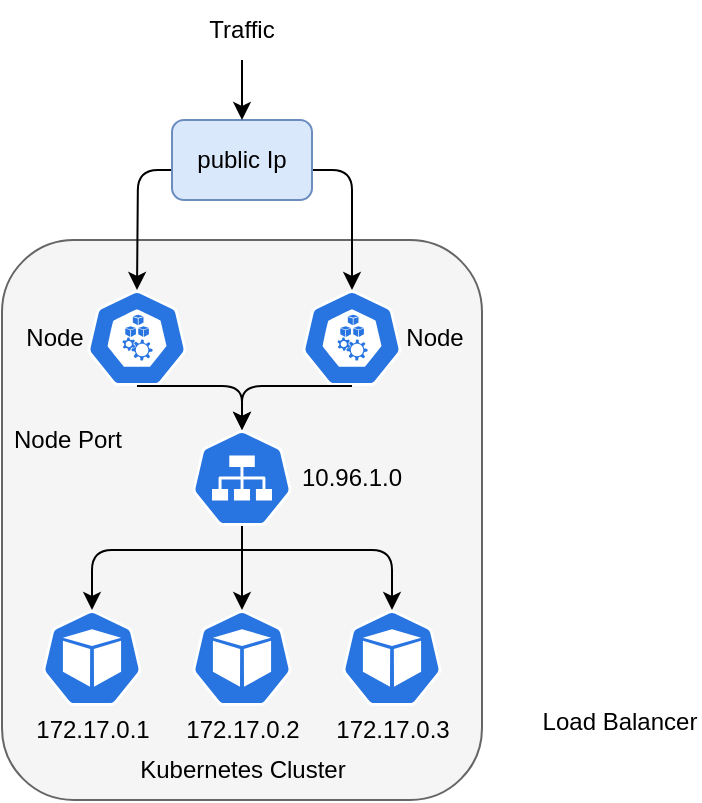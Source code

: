 <mxfile>
    <diagram name="Services Load Balancer" id="q7yZ7UR-TMDDJ67ws1jL">
        <mxGraphModel dx="1338" dy="790" grid="1" gridSize="10" guides="1" tooltips="1" connect="1" arrows="1" fold="1" page="1" pageScale="1" pageWidth="850" pageHeight="1100" math="0" shadow="0">
            <root>
                <mxCell id="U0UwoIgXTgrsF6ALoeq0-0"/>
                <mxCell id="U0UwoIgXTgrsF6ALoeq0-1" parent="U0UwoIgXTgrsF6ALoeq0-0"/>
                <mxCell id="U0UwoIgXTgrsF6ALoeq0-69" value="Load Balancer" style="text;html=1;strokeColor=none;fillColor=none;align=center;verticalAlign=middle;whiteSpace=wrap;rounded=0;" parent="U0UwoIgXTgrsF6ALoeq0-1" vertex="1">
                    <mxGeometry x="430" y="396" width="80" height="30" as="geometry"/>
                </mxCell>
                <mxCell id="U0UwoIgXTgrsF6ALoeq0-70" value="" style="rounded=1;whiteSpace=wrap;html=1;fillColor=#f5f5f5;fontColor=#333333;strokeColor=#666666;" parent="U0UwoIgXTgrsF6ALoeq0-1" vertex="1">
                    <mxGeometry x="161" y="170" width="240" height="280" as="geometry"/>
                </mxCell>
                <mxCell id="U0UwoIgXTgrsF6ALoeq0-71" value="" style="sketch=0;html=1;dashed=0;whitespace=wrap;fillColor=#2875E2;strokeColor=#ffffff;points=[[0.005,0.63,0],[0.1,0.2,0],[0.9,0.2,0],[0.5,0,0],[0.995,0.63,0],[0.72,0.99,0],[0.5,1,0],[0.28,0.99,0]];shape=mxgraph.kubernetes.icon;prIcon=svc" parent="U0UwoIgXTgrsF6ALoeq0-1" vertex="1">
                    <mxGeometry x="256" y="265" width="50" height="48" as="geometry"/>
                </mxCell>
                <mxCell id="U0UwoIgXTgrsF6ALoeq0-72" value="" style="sketch=0;html=1;dashed=0;whitespace=wrap;fillColor=#2875E2;strokeColor=#ffffff;points=[[0.005,0.63,0],[0.1,0.2,0],[0.9,0.2,0],[0.5,0,0],[0.995,0.63,0],[0.72,0.99,0],[0.5,1,0],[0.28,0.99,0]];shape=mxgraph.kubernetes.icon;prIcon=pod" parent="U0UwoIgXTgrsF6ALoeq0-1" vertex="1">
                    <mxGeometry x="181" y="355" width="50" height="48" as="geometry"/>
                </mxCell>
                <mxCell id="U0UwoIgXTgrsF6ALoeq0-73" value="" style="sketch=0;html=1;dashed=0;whitespace=wrap;fillColor=#2875E2;strokeColor=#ffffff;points=[[0.005,0.63,0],[0.1,0.2,0],[0.9,0.2,0],[0.5,0,0],[0.995,0.63,0],[0.72,0.99,0],[0.5,1,0],[0.28,0.99,0]];shape=mxgraph.kubernetes.icon;prIcon=pod" parent="U0UwoIgXTgrsF6ALoeq0-1" vertex="1">
                    <mxGeometry x="256" y="355" width="50" height="48" as="geometry"/>
                </mxCell>
                <mxCell id="U0UwoIgXTgrsF6ALoeq0-74" value="" style="sketch=0;html=1;dashed=0;whitespace=wrap;fillColor=#2875E2;strokeColor=#ffffff;points=[[0.005,0.63,0],[0.1,0.2,0],[0.9,0.2,0],[0.5,0,0],[0.995,0.63,0],[0.72,0.99,0],[0.5,1,0],[0.28,0.99,0]];shape=mxgraph.kubernetes.icon;prIcon=pod" parent="U0UwoIgXTgrsF6ALoeq0-1" vertex="1">
                    <mxGeometry x="331" y="355" width="50" height="48" as="geometry"/>
                </mxCell>
                <mxCell id="U0UwoIgXTgrsF6ALoeq0-75" value="" style="endArrow=classic;html=1;exitX=0.5;exitY=1;exitDx=0;exitDy=0;exitPerimeter=0;entryX=0.5;entryY=0;entryDx=0;entryDy=0;entryPerimeter=0;" parent="U0UwoIgXTgrsF6ALoeq0-1" source="U0UwoIgXTgrsF6ALoeq0-71" target="U0UwoIgXTgrsF6ALoeq0-73" edge="1">
                    <mxGeometry width="50" height="50" relative="1" as="geometry">
                        <mxPoint x="591" y="495" as="sourcePoint"/>
                        <mxPoint x="641" y="445" as="targetPoint"/>
                    </mxGeometry>
                </mxCell>
                <mxCell id="U0UwoIgXTgrsF6ALoeq0-76" value="" style="endArrow=classic;startArrow=classic;html=1;exitX=0.5;exitY=0;exitDx=0;exitDy=0;exitPerimeter=0;entryX=0.5;entryY=0;entryDx=0;entryDy=0;entryPerimeter=0;" parent="U0UwoIgXTgrsF6ALoeq0-1" source="U0UwoIgXTgrsF6ALoeq0-72" target="U0UwoIgXTgrsF6ALoeq0-74" edge="1">
                    <mxGeometry width="50" height="50" relative="1" as="geometry">
                        <mxPoint x="211" y="525" as="sourcePoint"/>
                        <mxPoint x="261" y="475" as="targetPoint"/>
                        <Array as="points">
                            <mxPoint x="206" y="325"/>
                            <mxPoint x="281" y="325"/>
                            <mxPoint x="356" y="325"/>
                        </Array>
                    </mxGeometry>
                </mxCell>
                <mxCell id="U0UwoIgXTgrsF6ALoeq0-77" value="172.17.0.1" style="text;html=1;strokeColor=none;fillColor=none;align=center;verticalAlign=middle;whiteSpace=wrap;rounded=0;" parent="U0UwoIgXTgrsF6ALoeq0-1" vertex="1">
                    <mxGeometry x="178.5" y="405" width="55" height="20" as="geometry"/>
                </mxCell>
                <mxCell id="U0UwoIgXTgrsF6ALoeq0-78" value="172.17.0.2" style="text;html=1;strokeColor=none;fillColor=none;align=center;verticalAlign=middle;whiteSpace=wrap;rounded=0;" parent="U0UwoIgXTgrsF6ALoeq0-1" vertex="1">
                    <mxGeometry x="253.5" y="405" width="55" height="20" as="geometry"/>
                </mxCell>
                <mxCell id="U0UwoIgXTgrsF6ALoeq0-79" value="172.17.0.3" style="text;html=1;strokeColor=none;fillColor=none;align=center;verticalAlign=middle;whiteSpace=wrap;rounded=0;" parent="U0UwoIgXTgrsF6ALoeq0-1" vertex="1">
                    <mxGeometry x="328.5" y="405" width="55" height="20" as="geometry"/>
                </mxCell>
                <mxCell id="U0UwoIgXTgrsF6ALoeq0-80" value="Kubernetes Cluster" style="text;html=1;strokeColor=none;fillColor=none;align=center;verticalAlign=middle;whiteSpace=wrap;rounded=0;" parent="U0UwoIgXTgrsF6ALoeq0-1" vertex="1">
                    <mxGeometry x="223.5" y="420" width="115" height="30" as="geometry"/>
                </mxCell>
                <mxCell id="U0UwoIgXTgrsF6ALoeq0-81" value="Node Port" style="text;html=1;strokeColor=none;fillColor=none;align=center;verticalAlign=middle;whiteSpace=wrap;rounded=0;" parent="U0UwoIgXTgrsF6ALoeq0-1" vertex="1">
                    <mxGeometry x="163.5" y="255" width="60" height="30" as="geometry"/>
                </mxCell>
                <mxCell id="U0UwoIgXTgrsF6ALoeq0-83" value="10.96.1.0" style="text;html=1;strokeColor=none;fillColor=none;align=center;verticalAlign=middle;whiteSpace=wrap;rounded=0;" parent="U0UwoIgXTgrsF6ALoeq0-1" vertex="1">
                    <mxGeometry x="306" y="274" width="60" height="30" as="geometry"/>
                </mxCell>
                <mxCell id="U0UwoIgXTgrsF6ALoeq0-84" value="" style="sketch=0;html=1;dashed=0;whitespace=wrap;fillColor=#2875E2;strokeColor=#ffffff;points=[[0.005,0.63,0],[0.1,0.2,0],[0.9,0.2,0],[0.5,0,0],[0.995,0.63,0],[0.72,0.99,0],[0.5,1,0],[0.28,0.99,0]];shape=mxgraph.kubernetes.icon;prIcon=node" parent="U0UwoIgXTgrsF6ALoeq0-1" vertex="1">
                    <mxGeometry x="311" y="195" width="50" height="48" as="geometry"/>
                </mxCell>
                <mxCell id="U0UwoIgXTgrsF6ALoeq0-85" value="" style="sketch=0;html=1;dashed=0;whitespace=wrap;fillColor=#2875E2;strokeColor=#ffffff;points=[[0.005,0.63,0],[0.1,0.2,0],[0.9,0.2,0],[0.5,0,0],[0.995,0.63,0],[0.72,0.99,0],[0.5,1,0],[0.28,0.99,0]];shape=mxgraph.kubernetes.icon;prIcon=node" parent="U0UwoIgXTgrsF6ALoeq0-1" vertex="1">
                    <mxGeometry x="203.5" y="195" width="50" height="48" as="geometry"/>
                </mxCell>
                <mxCell id="U0UwoIgXTgrsF6ALoeq0-86" value="" style="endArrow=classic;html=1;exitX=0.5;exitY=1;exitDx=0;exitDy=0;exitPerimeter=0;entryX=0.5;entryY=0;entryDx=0;entryDy=0;entryPerimeter=0;" parent="U0UwoIgXTgrsF6ALoeq0-1" source="U0UwoIgXTgrsF6ALoeq0-84" target="U0UwoIgXTgrsF6ALoeq0-71" edge="1">
                    <mxGeometry width="50" height="50" relative="1" as="geometry">
                        <mxPoint x="620" y="275" as="sourcePoint"/>
                        <mxPoint x="670" y="225" as="targetPoint"/>
                        <Array as="points">
                            <mxPoint x="281" y="243"/>
                        </Array>
                    </mxGeometry>
                </mxCell>
                <mxCell id="U0UwoIgXTgrsF6ALoeq0-87" value="" style="endArrow=classic;html=1;exitX=0.5;exitY=1;exitDx=0;exitDy=0;exitPerimeter=0;entryX=0.5;entryY=0;entryDx=0;entryDy=0;entryPerimeter=0;" parent="U0UwoIgXTgrsF6ALoeq0-1" source="U0UwoIgXTgrsF6ALoeq0-85" target="U0UwoIgXTgrsF6ALoeq0-71" edge="1">
                    <mxGeometry width="50" height="50" relative="1" as="geometry">
                        <mxPoint x="630" y="315" as="sourcePoint"/>
                        <mxPoint x="680" y="265" as="targetPoint"/>
                        <Array as="points">
                            <mxPoint x="281" y="243"/>
                        </Array>
                    </mxGeometry>
                </mxCell>
                <mxCell id="U0UwoIgXTgrsF6ALoeq0-88" value="" style="endArrow=classic;html=1;entryX=0.5;entryY=0;entryDx=0;entryDy=0;entryPerimeter=0;" parent="U0UwoIgXTgrsF6ALoeq0-1" target="U0UwoIgXTgrsF6ALoeq0-85" edge="1">
                    <mxGeometry width="50" height="50" relative="1" as="geometry">
                        <mxPoint x="250" y="135" as="sourcePoint"/>
                        <mxPoint x="600" y="170" as="targetPoint"/>
                        <Array as="points">
                            <mxPoint x="229" y="135"/>
                        </Array>
                    </mxGeometry>
                </mxCell>
                <mxCell id="U0UwoIgXTgrsF6ALoeq0-89" value="" style="endArrow=classic;html=1;exitX=1;exitY=0.5;exitDx=0;exitDy=0;entryX=0.5;entryY=0;entryDx=0;entryDy=0;entryPerimeter=0;" parent="U0UwoIgXTgrsF6ALoeq0-1" target="U0UwoIgXTgrsF6ALoeq0-84" edge="1">
                    <mxGeometry width="50" height="50" relative="1" as="geometry">
                        <mxPoint x="307.5" y="135" as="sourcePoint"/>
                        <mxPoint x="580" y="190" as="targetPoint"/>
                        <Array as="points">
                            <mxPoint x="336" y="135"/>
                        </Array>
                    </mxGeometry>
                </mxCell>
                <mxCell id="U0UwoIgXTgrsF6ALoeq0-90" value="Node" style="text;html=1;strokeColor=none;fillColor=none;align=center;verticalAlign=middle;whiteSpace=wrap;rounded=0;" parent="U0UwoIgXTgrsF6ALoeq0-1" vertex="1">
                    <mxGeometry x="160" y="209" width="55" height="20" as="geometry"/>
                </mxCell>
                <mxCell id="U0UwoIgXTgrsF6ALoeq0-91" value="Node" style="text;html=1;strokeColor=none;fillColor=none;align=center;verticalAlign=middle;whiteSpace=wrap;rounded=0;" parent="U0UwoIgXTgrsF6ALoeq0-1" vertex="1">
                    <mxGeometry x="350" y="209" width="55" height="20" as="geometry"/>
                </mxCell>
                <mxCell id="U0UwoIgXTgrsF6ALoeq0-92" value="public Ip" style="rounded=1;whiteSpace=wrap;html=1;fillColor=#dae8fc;strokeColor=#6c8ebf;" parent="U0UwoIgXTgrsF6ALoeq0-1" vertex="1">
                    <mxGeometry x="246" y="110" width="70" height="40" as="geometry"/>
                </mxCell>
                <mxCell id="U0UwoIgXTgrsF6ALoeq0-93" value="Traffic" style="text;html=1;strokeColor=none;fillColor=none;align=center;verticalAlign=middle;whiteSpace=wrap;rounded=0;" parent="U0UwoIgXTgrsF6ALoeq0-1" vertex="1">
                    <mxGeometry x="251" y="50" width="60" height="30" as="geometry"/>
                </mxCell>
                <mxCell id="U0UwoIgXTgrsF6ALoeq0-94" value="" style="endArrow=classic;html=1;exitX=0.5;exitY=1;exitDx=0;exitDy=0;entryX=0.5;entryY=0;entryDx=0;entryDy=0;" parent="U0UwoIgXTgrsF6ALoeq0-1" source="U0UwoIgXTgrsF6ALoeq0-93" target="U0UwoIgXTgrsF6ALoeq0-92" edge="1">
                    <mxGeometry width="50" height="50" relative="1" as="geometry">
                        <mxPoint x="440" y="120" as="sourcePoint"/>
                        <mxPoint x="490" y="70" as="targetPoint"/>
                    </mxGeometry>
                </mxCell>
            </root>
        </mxGraphModel>
    </diagram>
</mxfile>